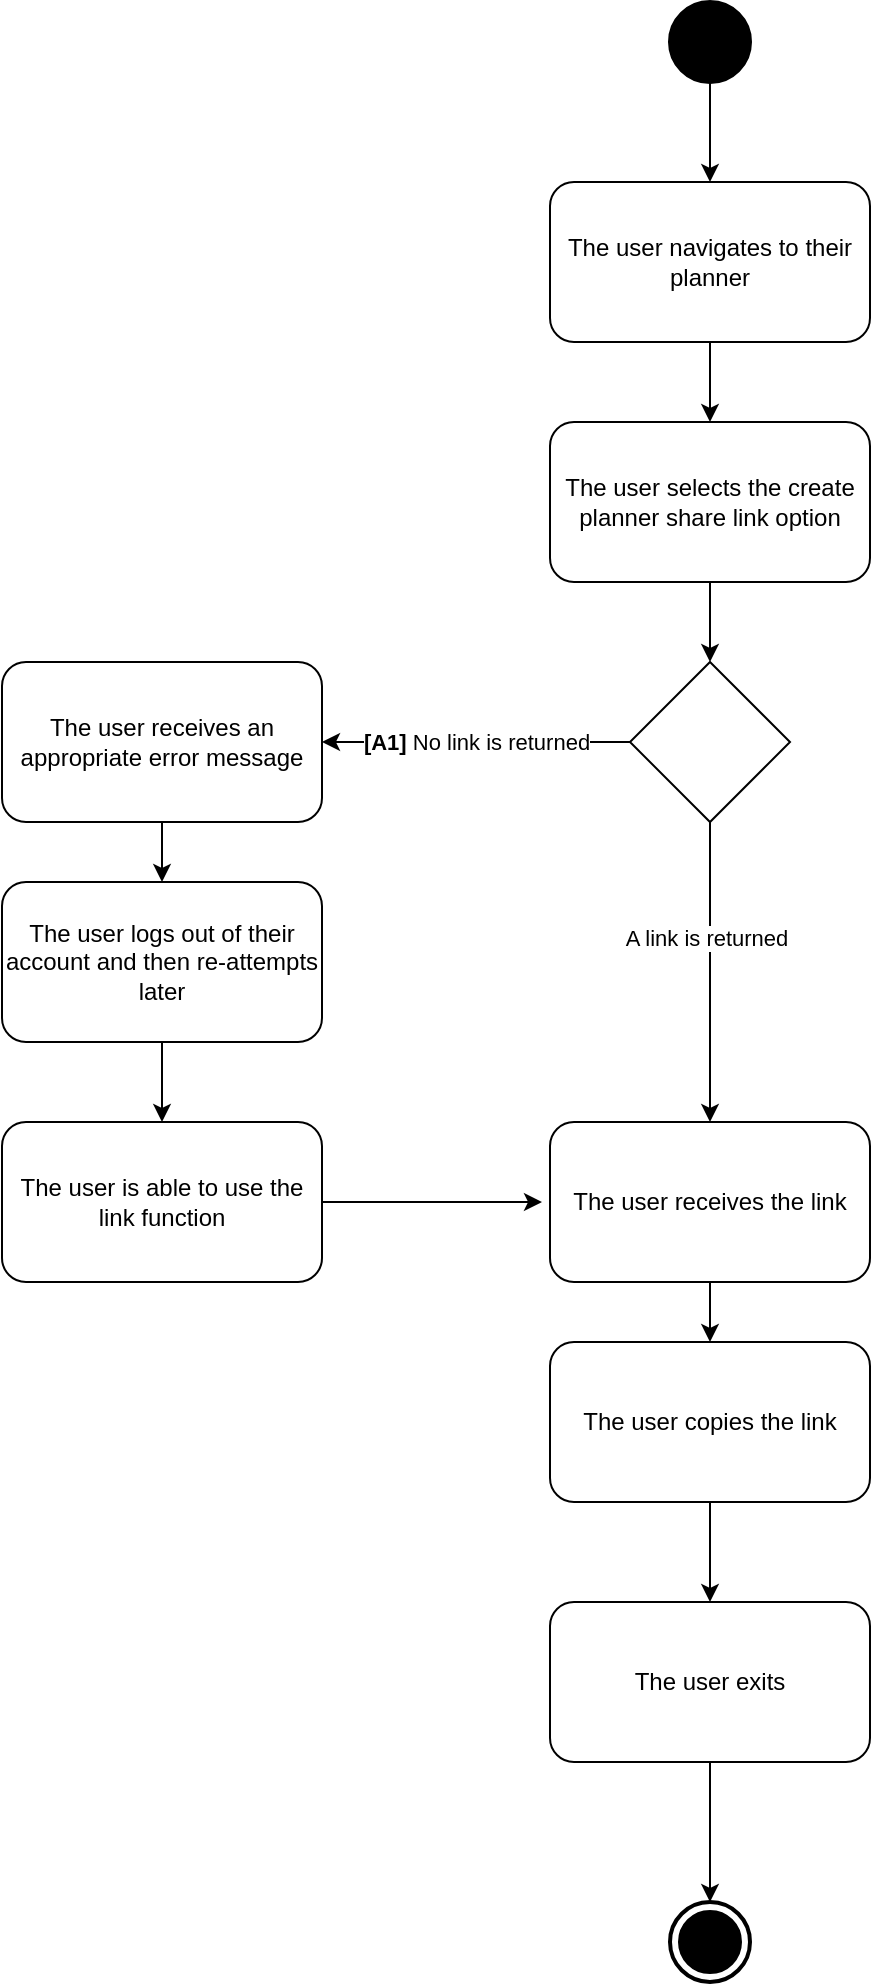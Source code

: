 <mxfile version="14.4.8" type="device"><diagram id="8jHT--uncxFaMJECIY-W" name="Page-1"><mxGraphModel dx="1422" dy="1874" grid="1" gridSize="10" guides="1" tooltips="1" connect="1" arrows="1" fold="1" page="1" pageScale="1" pageWidth="827" pageHeight="1169" math="0" shadow="0"><root><mxCell id="0"/><mxCell id="1" parent="0"/><mxCell id="-FMS1nANmScKzcwQefjX-18" style="edgeStyle=orthogonalEdgeStyle;rounded=0;orthogonalLoop=1;jettySize=auto;html=1;entryX=0.5;entryY=0;entryDx=0;entryDy=0;" edge="1" parent="1" source="-FMS1nANmScKzcwQefjX-1" target="-FMS1nANmScKzcwQefjX-2"><mxGeometry relative="1" as="geometry"/></mxCell><mxCell id="-FMS1nANmScKzcwQefjX-1" value="The user logs out of their account and then re-attempts later" style="shape=rect;html=1;rounded=1;whiteSpace=wrap;align=center;" vertex="1" parent="1"><mxGeometry x="60" y="370" width="160" height="80" as="geometry"/></mxCell><mxCell id="-FMS1nANmScKzcwQefjX-19" style="edgeStyle=orthogonalEdgeStyle;rounded=0;orthogonalLoop=1;jettySize=auto;html=1;" edge="1" parent="1" source="-FMS1nANmScKzcwQefjX-2"><mxGeometry relative="1" as="geometry"><mxPoint x="330" y="530" as="targetPoint"/></mxGeometry></mxCell><mxCell id="-FMS1nANmScKzcwQefjX-2" value="The user is able to use the link function" style="shape=rect;html=1;rounded=1;whiteSpace=wrap;align=center;" vertex="1" parent="1"><mxGeometry x="60" y="490" width="160" height="80" as="geometry"/></mxCell><mxCell id="-FMS1nANmScKzcwQefjX-17" style="edgeStyle=orthogonalEdgeStyle;rounded=0;orthogonalLoop=1;jettySize=auto;html=1;entryX=0.5;entryY=0;entryDx=0;entryDy=0;" edge="1" parent="1" source="-FMS1nANmScKzcwQefjX-3" target="-FMS1nANmScKzcwQefjX-1"><mxGeometry relative="1" as="geometry"/></mxCell><mxCell id="-FMS1nANmScKzcwQefjX-3" value="The user receives an appropriate error message" style="shape=rect;html=1;rounded=1;whiteSpace=wrap;align=center;" vertex="1" parent="1"><mxGeometry x="60" y="260" width="160" height="80" as="geometry"/></mxCell><mxCell id="-FMS1nANmScKzcwQefjX-22" style="edgeStyle=orthogonalEdgeStyle;rounded=0;orthogonalLoop=1;jettySize=auto;html=1;entryX=0.5;entryY=0;entryDx=0;entryDy=0;entryPerimeter=0;" edge="1" parent="1" source="-FMS1nANmScKzcwQefjX-4" target="-FMS1nANmScKzcwQefjX-11"><mxGeometry relative="1" as="geometry"/></mxCell><mxCell id="-FMS1nANmScKzcwQefjX-4" value="The user exits" style="shape=rect;html=1;rounded=1;whiteSpace=wrap;align=center;" vertex="1" parent="1"><mxGeometry x="334" y="730" width="160" height="80" as="geometry"/></mxCell><mxCell id="-FMS1nANmScKzcwQefjX-21" style="edgeStyle=orthogonalEdgeStyle;rounded=0;orthogonalLoop=1;jettySize=auto;html=1;entryX=0.5;entryY=0;entryDx=0;entryDy=0;" edge="1" parent="1" source="-FMS1nANmScKzcwQefjX-5" target="-FMS1nANmScKzcwQefjX-4"><mxGeometry relative="1" as="geometry"/></mxCell><mxCell id="-FMS1nANmScKzcwQefjX-5" value="The user copies the link" style="shape=rect;html=1;rounded=1;whiteSpace=wrap;align=center;" vertex="1" parent="1"><mxGeometry x="334" y="600" width="160" height="80" as="geometry"/></mxCell><mxCell id="-FMS1nANmScKzcwQefjX-20" style="edgeStyle=orthogonalEdgeStyle;rounded=0;orthogonalLoop=1;jettySize=auto;html=1;" edge="1" parent="1" source="-FMS1nANmScKzcwQefjX-6" target="-FMS1nANmScKzcwQefjX-5"><mxGeometry relative="1" as="geometry"/></mxCell><mxCell id="-FMS1nANmScKzcwQefjX-6" value="The user receives the link" style="shape=rect;html=1;rounded=1;whiteSpace=wrap;align=center;" vertex="1" parent="1"><mxGeometry x="334" y="490" width="160" height="80" as="geometry"/></mxCell><mxCell id="-FMS1nANmScKzcwQefjX-14" style="edgeStyle=orthogonalEdgeStyle;rounded=0;orthogonalLoop=1;jettySize=auto;html=1;entryX=0.5;entryY=0;entryDx=0;entryDy=0;" edge="1" parent="1" source="-FMS1nANmScKzcwQefjX-7" target="-FMS1nANmScKzcwQefjX-9"><mxGeometry relative="1" as="geometry"/></mxCell><mxCell id="-FMS1nANmScKzcwQefjX-7" value="The user selects the create planner share link option" style="shape=rect;html=1;rounded=1;whiteSpace=wrap;align=center;" vertex="1" parent="1"><mxGeometry x="334" y="140" width="160" height="80" as="geometry"/></mxCell><mxCell id="-FMS1nANmScKzcwQefjX-13" style="edgeStyle=orthogonalEdgeStyle;rounded=0;orthogonalLoop=1;jettySize=auto;html=1;entryX=0.5;entryY=0;entryDx=0;entryDy=0;" edge="1" parent="1" source="-FMS1nANmScKzcwQefjX-8" target="-FMS1nANmScKzcwQefjX-7"><mxGeometry relative="1" as="geometry"/></mxCell><mxCell id="-FMS1nANmScKzcwQefjX-8" value="The user navigates to their planner" style="shape=rect;html=1;rounded=1;whiteSpace=wrap;align=center;" vertex="1" parent="1"><mxGeometry x="334" y="20" width="160" height="80" as="geometry"/></mxCell><mxCell id="-FMS1nANmScKzcwQefjX-15" value="[A1] &lt;span style=&quot;font-weight: normal&quot;&gt;No link is returned&lt;/span&gt;" style="edgeStyle=orthogonalEdgeStyle;rounded=0;orthogonalLoop=1;jettySize=auto;html=1;entryX=1;entryY=0.5;entryDx=0;entryDy=0;fontStyle=1" edge="1" parent="1" source="-FMS1nANmScKzcwQefjX-9" target="-FMS1nANmScKzcwQefjX-3"><mxGeometry relative="1" as="geometry"/></mxCell><mxCell id="-FMS1nANmScKzcwQefjX-16" style="edgeStyle=orthogonalEdgeStyle;rounded=0;orthogonalLoop=1;jettySize=auto;html=1;entryX=0.5;entryY=0;entryDx=0;entryDy=0;" edge="1" parent="1" source="-FMS1nANmScKzcwQefjX-9" target="-FMS1nANmScKzcwQefjX-6"><mxGeometry relative="1" as="geometry"/></mxCell><mxCell id="-FMS1nANmScKzcwQefjX-23" value="A link is returned" style="edgeLabel;html=1;align=center;verticalAlign=middle;resizable=0;points=[];" vertex="1" connectable="0" parent="-FMS1nANmScKzcwQefjX-16"><mxGeometry x="-0.227" y="-2" relative="1" as="geometry"><mxPoint as="offset"/></mxGeometry></mxCell><mxCell id="-FMS1nANmScKzcwQefjX-9" value="" style="rhombus;whiteSpace=wrap;html=1;" vertex="1" parent="1"><mxGeometry x="374" y="260" width="80" height="80" as="geometry"/></mxCell><mxCell id="-FMS1nANmScKzcwQefjX-12" style="edgeStyle=orthogonalEdgeStyle;rounded=0;orthogonalLoop=1;jettySize=auto;html=1;entryX=0.5;entryY=0;entryDx=0;entryDy=0;" edge="1" parent="1" source="-FMS1nANmScKzcwQefjX-10" target="-FMS1nANmScKzcwQefjX-8"><mxGeometry relative="1" as="geometry"/></mxCell><mxCell id="-FMS1nANmScKzcwQefjX-10" value="" style="shape=ellipse;html=1;fillColor=#000000;strokeWidth=2;verticalLabelPosition=bottom;verticalAlignment=top;perimeter=ellipsePerimeter;" vertex="1" parent="1"><mxGeometry x="394" y="-70" width="40" height="40" as="geometry"/></mxCell><mxCell id="-FMS1nANmScKzcwQefjX-11" value="" style="html=1;shape=mxgraph.sysml.actFinal;strokeWidth=2;verticalLabelPosition=bottom;verticalAlignment=top;" vertex="1" parent="1"><mxGeometry x="394" y="880" width="40" height="40" as="geometry"/></mxCell></root></mxGraphModel></diagram></mxfile>